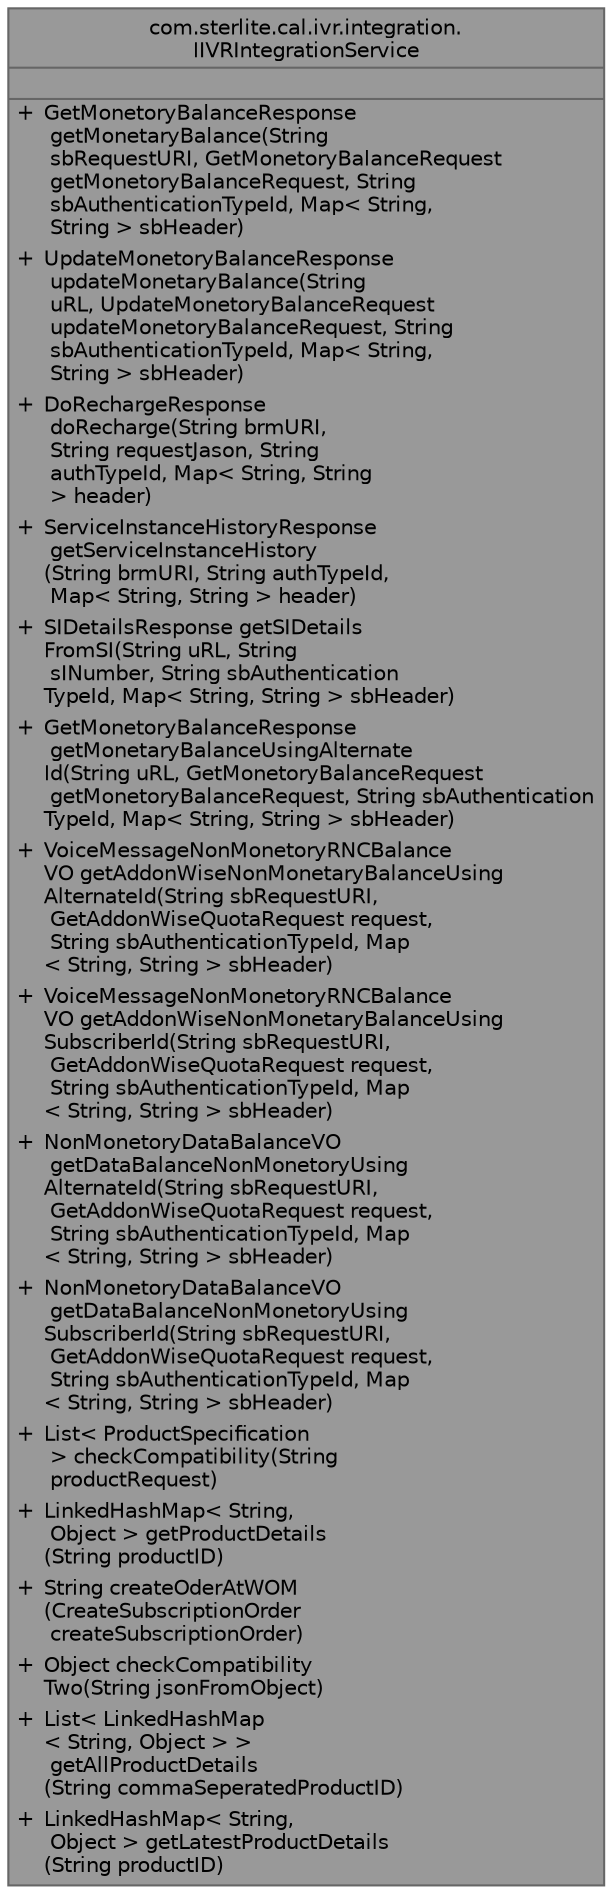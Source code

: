 digraph "com.sterlite.cal.ivr.integration.IIVRIntegrationService"
{
 // LATEX_PDF_SIZE
  bgcolor="transparent";
  edge [fontname=Helvetica,fontsize=10,labelfontname=Helvetica,labelfontsize=10];
  node [fontname=Helvetica,fontsize=10,shape=box,height=0.2,width=0.4];
  Node1 [id="Node000001",shape=plain,label=<<TABLE CELLBORDER="0" BORDER="1"><TR><TD COLSPAN="2" CELLPADDING="1" CELLSPACING="0">com.sterlite.cal.ivr.integration.<BR ALIGN="LEFT"/>IIVRIntegrationService</TD></TR>
<HR/>
<TR><TD COLSPAN="2" CELLPADDING="1" CELLSPACING="0">&nbsp;</TD></TR>
<HR/>
<TR><TD VALIGN="top" CELLPADDING="1" CELLSPACING="0">+</TD><TD VALIGN="top" ALIGN="LEFT" CELLPADDING="1" CELLSPACING="0">GetMonetoryBalanceResponse<BR ALIGN="LEFT"/> getMonetaryBalance(String<BR ALIGN="LEFT"/> sbRequestURI, GetMonetoryBalanceRequest<BR ALIGN="LEFT"/> getMonetoryBalanceRequest, String<BR ALIGN="LEFT"/> sbAuthenticationTypeId, Map&lt; String,<BR ALIGN="LEFT"/> String &gt; sbHeader)<BR ALIGN="LEFT"/></TD></TR>
<TR><TD VALIGN="top" CELLPADDING="1" CELLSPACING="0">+</TD><TD VALIGN="top" ALIGN="LEFT" CELLPADDING="1" CELLSPACING="0">UpdateMonetoryBalanceResponse<BR ALIGN="LEFT"/> updateMonetaryBalance(String<BR ALIGN="LEFT"/> uRL, UpdateMonetoryBalanceRequest<BR ALIGN="LEFT"/> updateMonetoryBalanceRequest, String<BR ALIGN="LEFT"/> sbAuthenticationTypeId, Map&lt; String,<BR ALIGN="LEFT"/> String &gt; sbHeader)<BR ALIGN="LEFT"/></TD></TR>
<TR><TD VALIGN="top" CELLPADDING="1" CELLSPACING="0">+</TD><TD VALIGN="top" ALIGN="LEFT" CELLPADDING="1" CELLSPACING="0">DoRechargeResponse<BR ALIGN="LEFT"/> doRecharge(String brmURI,<BR ALIGN="LEFT"/> String requestJason, String<BR ALIGN="LEFT"/> authTypeId, Map&lt; String, String<BR ALIGN="LEFT"/> &gt; header)<BR ALIGN="LEFT"/></TD></TR>
<TR><TD VALIGN="top" CELLPADDING="1" CELLSPACING="0">+</TD><TD VALIGN="top" ALIGN="LEFT" CELLPADDING="1" CELLSPACING="0">ServiceInstanceHistoryResponse<BR ALIGN="LEFT"/> getServiceInstanceHistory<BR ALIGN="LEFT"/>(String brmURI, String authTypeId,<BR ALIGN="LEFT"/> Map&lt; String, String &gt; header)<BR ALIGN="LEFT"/></TD></TR>
<TR><TD VALIGN="top" CELLPADDING="1" CELLSPACING="0">+</TD><TD VALIGN="top" ALIGN="LEFT" CELLPADDING="1" CELLSPACING="0">SIDetailsResponse getSIDetails<BR ALIGN="LEFT"/>FromSI(String uRL, String<BR ALIGN="LEFT"/> sINumber, String sbAuthentication<BR ALIGN="LEFT"/>TypeId, Map&lt; String, String &gt; sbHeader)<BR ALIGN="LEFT"/></TD></TR>
<TR><TD VALIGN="top" CELLPADDING="1" CELLSPACING="0">+</TD><TD VALIGN="top" ALIGN="LEFT" CELLPADDING="1" CELLSPACING="0">GetMonetoryBalanceResponse<BR ALIGN="LEFT"/> getMonetaryBalanceUsingAlternate<BR ALIGN="LEFT"/>Id(String uRL, GetMonetoryBalanceRequest<BR ALIGN="LEFT"/> getMonetoryBalanceRequest, String sbAuthentication<BR ALIGN="LEFT"/>TypeId, Map&lt; String, String &gt; sbHeader)<BR ALIGN="LEFT"/></TD></TR>
<TR><TD VALIGN="top" CELLPADDING="1" CELLSPACING="0">+</TD><TD VALIGN="top" ALIGN="LEFT" CELLPADDING="1" CELLSPACING="0">VoiceMessageNonMonetoryRNCBalance<BR ALIGN="LEFT"/>VO getAddonWiseNonMonetaryBalanceUsing<BR ALIGN="LEFT"/>AlternateId(String sbRequestURI,<BR ALIGN="LEFT"/> GetAddonWiseQuotaRequest request,<BR ALIGN="LEFT"/> String sbAuthenticationTypeId, Map<BR ALIGN="LEFT"/>&lt; String, String &gt; sbHeader)<BR ALIGN="LEFT"/></TD></TR>
<TR><TD VALIGN="top" CELLPADDING="1" CELLSPACING="0">+</TD><TD VALIGN="top" ALIGN="LEFT" CELLPADDING="1" CELLSPACING="0">VoiceMessageNonMonetoryRNCBalance<BR ALIGN="LEFT"/>VO getAddonWiseNonMonetaryBalanceUsing<BR ALIGN="LEFT"/>SubscriberId(String sbRequestURI,<BR ALIGN="LEFT"/> GetAddonWiseQuotaRequest request,<BR ALIGN="LEFT"/> String sbAuthenticationTypeId, Map<BR ALIGN="LEFT"/>&lt; String, String &gt; sbHeader)<BR ALIGN="LEFT"/></TD></TR>
<TR><TD VALIGN="top" CELLPADDING="1" CELLSPACING="0">+</TD><TD VALIGN="top" ALIGN="LEFT" CELLPADDING="1" CELLSPACING="0">NonMonetoryDataBalanceVO<BR ALIGN="LEFT"/> getDataBalanceNonMonetoryUsing<BR ALIGN="LEFT"/>AlternateId(String sbRequestURI,<BR ALIGN="LEFT"/> GetAddonWiseQuotaRequest request,<BR ALIGN="LEFT"/> String sbAuthenticationTypeId, Map<BR ALIGN="LEFT"/>&lt; String, String &gt; sbHeader)<BR ALIGN="LEFT"/></TD></TR>
<TR><TD VALIGN="top" CELLPADDING="1" CELLSPACING="0">+</TD><TD VALIGN="top" ALIGN="LEFT" CELLPADDING="1" CELLSPACING="0">NonMonetoryDataBalanceVO<BR ALIGN="LEFT"/> getDataBalanceNonMonetoryUsing<BR ALIGN="LEFT"/>SubscriberId(String sbRequestURI,<BR ALIGN="LEFT"/> GetAddonWiseQuotaRequest request,<BR ALIGN="LEFT"/> String sbAuthenticationTypeId, Map<BR ALIGN="LEFT"/>&lt; String, String &gt; sbHeader)<BR ALIGN="LEFT"/></TD></TR>
<TR><TD VALIGN="top" CELLPADDING="1" CELLSPACING="0">+</TD><TD VALIGN="top" ALIGN="LEFT" CELLPADDING="1" CELLSPACING="0">List&lt; ProductSpecification<BR ALIGN="LEFT"/> &gt; checkCompatibility(String<BR ALIGN="LEFT"/> productRequest)<BR ALIGN="LEFT"/></TD></TR>
<TR><TD VALIGN="top" CELLPADDING="1" CELLSPACING="0">+</TD><TD VALIGN="top" ALIGN="LEFT" CELLPADDING="1" CELLSPACING="0">LinkedHashMap&lt; String,<BR ALIGN="LEFT"/> Object &gt; getProductDetails<BR ALIGN="LEFT"/>(String productID)<BR ALIGN="LEFT"/></TD></TR>
<TR><TD VALIGN="top" CELLPADDING="1" CELLSPACING="0">+</TD><TD VALIGN="top" ALIGN="LEFT" CELLPADDING="1" CELLSPACING="0">String createOderAtWOM<BR ALIGN="LEFT"/>(CreateSubscriptionOrder<BR ALIGN="LEFT"/> createSubscriptionOrder)<BR ALIGN="LEFT"/></TD></TR>
<TR><TD VALIGN="top" CELLPADDING="1" CELLSPACING="0">+</TD><TD VALIGN="top" ALIGN="LEFT" CELLPADDING="1" CELLSPACING="0">Object checkCompatibility<BR ALIGN="LEFT"/>Two(String jsonFromObject)<BR ALIGN="LEFT"/></TD></TR>
<TR><TD VALIGN="top" CELLPADDING="1" CELLSPACING="0">+</TD><TD VALIGN="top" ALIGN="LEFT" CELLPADDING="1" CELLSPACING="0">List&lt; LinkedHashMap<BR ALIGN="LEFT"/>&lt; String, Object &gt; &gt;<BR ALIGN="LEFT"/> getAllProductDetails<BR ALIGN="LEFT"/>(String commaSeperatedProductID)<BR ALIGN="LEFT"/></TD></TR>
<TR><TD VALIGN="top" CELLPADDING="1" CELLSPACING="0">+</TD><TD VALIGN="top" ALIGN="LEFT" CELLPADDING="1" CELLSPACING="0">LinkedHashMap&lt; String,<BR ALIGN="LEFT"/> Object &gt; getLatestProductDetails<BR ALIGN="LEFT"/>(String productID)<BR ALIGN="LEFT"/></TD></TR>
</TABLE>>
,height=0.2,width=0.4,color="gray40", fillcolor="grey60", style="filled", fontcolor="black",tooltip=" "];
}
